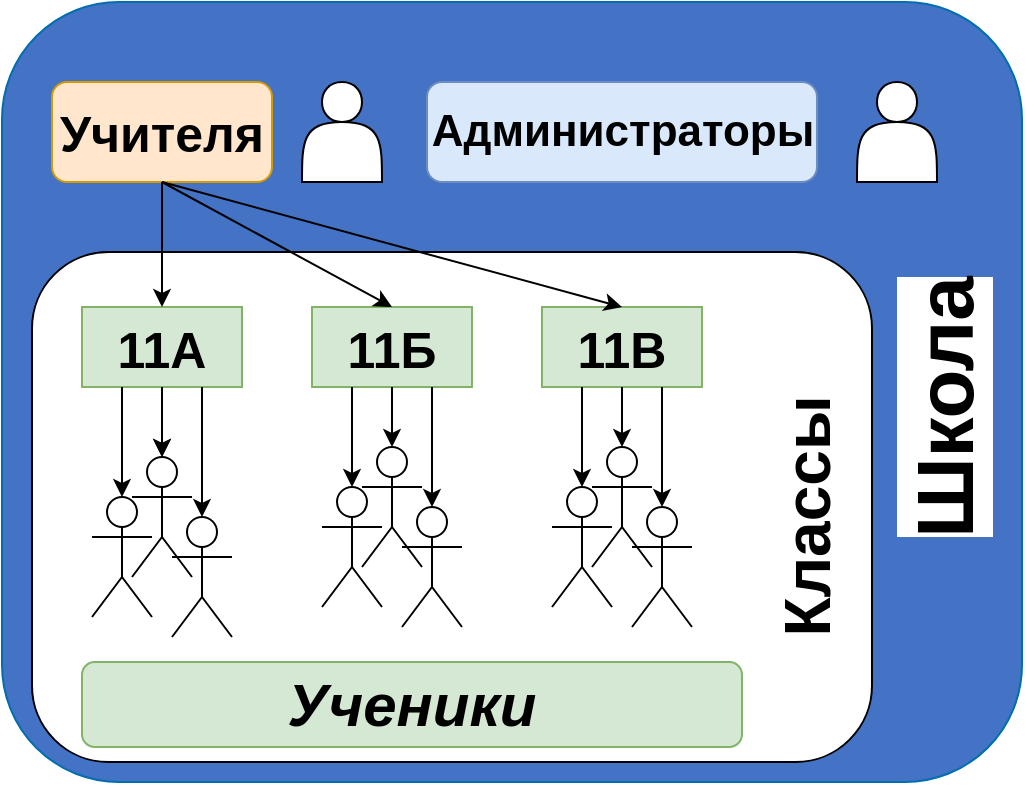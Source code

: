 <mxfile version="14.2.9" type="github"><diagram id="FDLjXlv5h3QX8EK8xV9L" name="Page-1"><mxGraphModel dx="639" dy="894" grid="1" gridSize="10" guides="1" tooltips="1" connect="1" arrows="1" fold="1" page="1" pageScale="1" pageWidth="850" pageHeight="1100" math="0" shadow="0"><root><mxCell id="0"/><mxCell id="1" parent="0"/><mxCell id="j8pelv2aQxMWSz_2NAh7-5" value="" style="rounded=1;whiteSpace=wrap;html=1;strokeColor=#006EAF;fontColor=#ffffff;fillColor=#4472c4;" parent="1" vertex="1"><mxGeometry x="460" y="180" width="510" height="390" as="geometry"/></mxCell><mxCell id="j8pelv2aQxMWSz_2NAh7-20" value="" style="rounded=1;whiteSpace=wrap;html=1;" parent="1" vertex="1"><mxGeometry x="475" y="305" width="420" height="255" as="geometry"/></mxCell><mxCell id="j8pelv2aQxMWSz_2NAh7-7" value="&lt;font style=&quot;font-size: 40px&quot;&gt;Школа&lt;/font&gt;" style="text;html=1;align=center;verticalAlign=middle;rounded=0;fontStyle=1;rotation=270;labelBorderColor=none;labelBackgroundColor=#ffffff;spacingTop=0;whiteSpace=wrap;" parent="1" vertex="1"><mxGeometry x="910" y="372.5" width="40" height="20" as="geometry"/></mxCell><mxCell id="j8pelv2aQxMWSz_2NAh7-8" value="&lt;font style=&quot;font-size: 25px&quot;&gt;11А&lt;/font&gt;" style="rounded=0;whiteSpace=wrap;html=1;fillColor=#d5e8d4;strokeColor=#82b366;fontStyle=1" parent="1" vertex="1"><mxGeometry x="500" y="332.5" width="80" height="40" as="geometry"/></mxCell><mxCell id="j8pelv2aQxMWSz_2NAh7-10" value="&lt;font style=&quot;font-size: 25px&quot;&gt;11Б&lt;/font&gt;" style="rounded=0;whiteSpace=wrap;html=1;fillColor=#d5e8d4;strokeColor=#82b366;fontStyle=1" parent="1" vertex="1"><mxGeometry x="615" y="332.5" width="80" height="40" as="geometry"/></mxCell><mxCell id="j8pelv2aQxMWSz_2NAh7-11" value="&lt;font style=&quot;font-size: 25px&quot;&gt;11В&lt;/font&gt;" style="rounded=0;whiteSpace=wrap;html=1;fillColor=#d5e8d4;strokeColor=#82b366;fontStyle=1" parent="1" vertex="1"><mxGeometry x="730" y="332.5" width="80" height="40" as="geometry"/></mxCell><mxCell id="j8pelv2aQxMWSz_2NAh7-19" value="" style="shape=actor;whiteSpace=wrap;html=1;" parent="1" vertex="1"><mxGeometry x="610" y="220" width="40" height="50" as="geometry"/></mxCell><mxCell id="j8pelv2aQxMWSz_2NAh7-21" value="&lt;font style=&quot;font-size: 32px&quot;&gt;Классы&lt;/font&gt;" style="text;html=1;strokeColor=none;fillColor=none;align=center;verticalAlign=middle;whiteSpace=wrap;rounded=0;fontStyle=1;rotation=-90;" parent="1" vertex="1"><mxGeometry x="797.5" y="427.5" width="130" height="20" as="geometry"/></mxCell><mxCell id="j8pelv2aQxMWSz_2NAh7-26" value="" style="shape=umlActor;verticalLabelPosition=bottom;verticalAlign=top;html=1;outlineConnect=0;" parent="1" vertex="1"><mxGeometry x="660" y="432.5" width="30" height="60" as="geometry"/></mxCell><mxCell id="j8pelv2aQxMWSz_2NAh7-27" value="" style="shape=umlActor;verticalLabelPosition=bottom;verticalAlign=top;html=1;outlineConnect=0;" parent="1" vertex="1"><mxGeometry x="620" y="422.5" width="30" height="60" as="geometry"/></mxCell><mxCell id="j8pelv2aQxMWSz_2NAh7-28" value="" style="shape=umlActor;verticalLabelPosition=bottom;verticalAlign=top;html=1;outlineConnect=0;" parent="1" vertex="1"><mxGeometry x="640" y="402.5" width="30" height="60" as="geometry"/></mxCell><mxCell id="j8pelv2aQxMWSz_2NAh7-29" value="" style="shape=umlActor;verticalLabelPosition=bottom;verticalAlign=top;html=1;outlineConnect=0;" parent="1" vertex="1"><mxGeometry x="775" y="432.5" width="30" height="60" as="geometry"/></mxCell><mxCell id="j8pelv2aQxMWSz_2NAh7-30" value="" style="shape=umlActor;verticalLabelPosition=bottom;verticalAlign=top;html=1;outlineConnect=0;" parent="1" vertex="1"><mxGeometry x="735" y="422.5" width="30" height="60" as="geometry"/></mxCell><mxCell id="j8pelv2aQxMWSz_2NAh7-31" value="" style="shape=umlActor;verticalLabelPosition=bottom;verticalAlign=top;html=1;outlineConnect=0;" parent="1" vertex="1"><mxGeometry x="755" y="402.5" width="30" height="60" as="geometry"/></mxCell><mxCell id="j8pelv2aQxMWSz_2NAh7-35" value="" style="shape=umlActor;verticalLabelPosition=bottom;verticalAlign=top;html=1;outlineConnect=0;" parent="1" vertex="1"><mxGeometry x="545" y="437.5" width="30" height="60" as="geometry"/></mxCell><mxCell id="j8pelv2aQxMWSz_2NAh7-36" value="" style="shape=umlActor;verticalLabelPosition=bottom;verticalAlign=top;html=1;outlineConnect=0;" parent="1" vertex="1"><mxGeometry x="505" y="427.5" width="30" height="60" as="geometry"/></mxCell><mxCell id="j8pelv2aQxMWSz_2NAh7-37" value="" style="shape=umlActor;verticalLabelPosition=bottom;verticalAlign=top;html=1;outlineConnect=0;" parent="1" vertex="1"><mxGeometry x="525" y="407.5" width="30" height="60" as="geometry"/></mxCell><mxCell id="j8pelv2aQxMWSz_2NAh7-38" value="" style="endArrow=classic;html=1;exitX=0.5;exitY=1;exitDx=0;exitDy=0;entryX=0.5;entryY=0;entryDx=0;entryDy=0;entryPerimeter=0;" parent="1" source="j8pelv2aQxMWSz_2NAh7-8" target="j8pelv2aQxMWSz_2NAh7-37" edge="1"><mxGeometry width="50" height="50" relative="1" as="geometry"><mxPoint x="685" y="362.5" as="sourcePoint"/><mxPoint x="735" y="312.5" as="targetPoint"/></mxGeometry></mxCell><mxCell id="j8pelv2aQxMWSz_2NAh7-39" value="" style="endArrow=classic;html=1;exitX=0.5;exitY=1;exitDx=0;exitDy=0;entryX=0.5;entryY=0;entryDx=0;entryDy=0;entryPerimeter=0;" parent="1" source="j8pelv2aQxMWSz_2NAh7-10" target="j8pelv2aQxMWSz_2NAh7-28" edge="1"><mxGeometry width="50" height="50" relative="1" as="geometry"><mxPoint x="640" y="362.5" as="sourcePoint"/><mxPoint x="690" y="312.5" as="targetPoint"/></mxGeometry></mxCell><mxCell id="j8pelv2aQxMWSz_2NAh7-40" value="" style="endArrow=classic;html=1;exitX=0.5;exitY=1;exitDx=0;exitDy=0;entryX=0.5;entryY=0;entryDx=0;entryDy=0;entryPerimeter=0;" parent="1" source="j8pelv2aQxMWSz_2NAh7-11" target="j8pelv2aQxMWSz_2NAh7-31" edge="1"><mxGeometry width="50" height="50" relative="1" as="geometry"><mxPoint x="640" y="362.5" as="sourcePoint"/><mxPoint x="690" y="312.5" as="targetPoint"/></mxGeometry></mxCell><mxCell id="j8pelv2aQxMWSz_2NAh7-43" value="" style="endArrow=classic;html=1;exitX=0.5;exitY=1;exitDx=0;exitDy=0;entryX=0.5;entryY=0;entryDx=0;entryDy=0;entryPerimeter=0;" parent="1" edge="1"><mxGeometry width="50" height="50" relative="1" as="geometry"><mxPoint x="540" y="372.5" as="sourcePoint"/><mxPoint x="540" y="407.5" as="targetPoint"/></mxGeometry></mxCell><mxCell id="j8pelv2aQxMWSz_2NAh7-44" value="" style="endArrow=classic;html=1;exitX=0.25;exitY=1;exitDx=0;exitDy=0;entryX=0.5;entryY=0;entryDx=0;entryDy=0;entryPerimeter=0;" parent="1" source="j8pelv2aQxMWSz_2NAh7-8" edge="1"><mxGeometry width="50" height="50" relative="1" as="geometry"><mxPoint x="540" y="372.5" as="sourcePoint"/><mxPoint x="520" y="427.5" as="targetPoint"/></mxGeometry></mxCell><mxCell id="j8pelv2aQxMWSz_2NAh7-45" value="" style="endArrow=classic;html=1;exitX=0.75;exitY=1;exitDx=0;exitDy=0;entryX=0.5;entryY=0;entryDx=0;entryDy=0;entryPerimeter=0;" parent="1" source="j8pelv2aQxMWSz_2NAh7-8" edge="1"><mxGeometry width="50" height="50" relative="1" as="geometry"><mxPoint x="540" y="372.5" as="sourcePoint"/><mxPoint x="560" y="437.5" as="targetPoint"/></mxGeometry></mxCell><mxCell id="j8pelv2aQxMWSz_2NAh7-46" value="" style="endArrow=classic;html=1;exitX=0.25;exitY=1;exitDx=0;exitDy=0;entryX=0.5;entryY=0;entryDx=0;entryDy=0;entryPerimeter=0;" parent="1" source="j8pelv2aQxMWSz_2NAh7-10" target="j8pelv2aQxMWSz_2NAh7-27" edge="1"><mxGeometry width="50" height="50" relative="1" as="geometry"><mxPoint x="655" y="372.5" as="sourcePoint"/><mxPoint x="655" y="402.5" as="targetPoint"/></mxGeometry></mxCell><mxCell id="j8pelv2aQxMWSz_2NAh7-47" value="" style="endArrow=classic;html=1;entryX=0.5;entryY=0;entryDx=0;entryDy=0;entryPerimeter=0;exitX=0.75;exitY=1;exitDx=0;exitDy=0;" parent="1" source="j8pelv2aQxMWSz_2NAh7-10" target="j8pelv2aQxMWSz_2NAh7-26" edge="1"><mxGeometry width="50" height="50" relative="1" as="geometry"><mxPoint x="670" y="372.5" as="sourcePoint"/><mxPoint x="635" y="422.5" as="targetPoint"/></mxGeometry></mxCell><mxCell id="j8pelv2aQxMWSz_2NAh7-48" value="" style="endArrow=classic;html=1;exitX=0.25;exitY=1;exitDx=0;exitDy=0;entryX=0.5;entryY=0;entryDx=0;entryDy=0;entryPerimeter=0;" parent="1" source="j8pelv2aQxMWSz_2NAh7-11" target="j8pelv2aQxMWSz_2NAh7-30" edge="1"><mxGeometry width="50" height="50" relative="1" as="geometry"><mxPoint x="770" y="372.5" as="sourcePoint"/><mxPoint x="770" y="402.5" as="targetPoint"/></mxGeometry></mxCell><mxCell id="j8pelv2aQxMWSz_2NAh7-49" value="" style="endArrow=classic;html=1;exitX=0.75;exitY=1;exitDx=0;exitDy=0;entryX=0.5;entryY=0;entryDx=0;entryDy=0;entryPerimeter=0;" parent="1" source="j8pelv2aQxMWSz_2NAh7-11" target="j8pelv2aQxMWSz_2NAh7-29" edge="1"><mxGeometry width="50" height="50" relative="1" as="geometry"><mxPoint x="770" y="372.5" as="sourcePoint"/><mxPoint x="770" y="402.5" as="targetPoint"/></mxGeometry></mxCell><mxCell id="j8pelv2aQxMWSz_2NAh7-50" value="&lt;b&gt;&lt;font style=&quot;font-size: 25px&quot;&gt;Учителя&lt;/font&gt;&lt;/b&gt;" style="rounded=1;whiteSpace=wrap;html=1;fillColor=#ffe6cc;strokeColor=#d79b00;" parent="1" vertex="1"><mxGeometry x="485" y="220" width="110" height="50" as="geometry"/></mxCell><mxCell id="j8pelv2aQxMWSz_2NAh7-51" value="" style="endArrow=classic;html=1;exitX=0.5;exitY=1;exitDx=0;exitDy=0;entryX=0.5;entryY=0;entryDx=0;entryDy=0;" parent="1" source="j8pelv2aQxMWSz_2NAh7-50" target="j8pelv2aQxMWSz_2NAh7-8" edge="1"><mxGeometry width="50" height="50" relative="1" as="geometry"><mxPoint x="610" y="440" as="sourcePoint"/><mxPoint x="520" y="360" as="targetPoint"/></mxGeometry></mxCell><mxCell id="j8pelv2aQxMWSz_2NAh7-52" value="" style="endArrow=classic;html=1;exitX=0.5;exitY=1;exitDx=0;exitDy=0;entryX=0.5;entryY=0;entryDx=0;entryDy=0;" parent="1" source="j8pelv2aQxMWSz_2NAh7-50" target="j8pelv2aQxMWSz_2NAh7-10" edge="1"><mxGeometry width="50" height="50" relative="1" as="geometry"><mxPoint x="610" y="440" as="sourcePoint"/><mxPoint x="635" y="360" as="targetPoint"/></mxGeometry></mxCell><mxCell id="j8pelv2aQxMWSz_2NAh7-53" value="" style="endArrow=classic;html=1;exitX=0.5;exitY=1;exitDx=0;exitDy=0;entryX=0.5;entryY=0;entryDx=0;entryDy=0;" parent="1" source="j8pelv2aQxMWSz_2NAh7-50" target="j8pelv2aQxMWSz_2NAh7-11" edge="1"><mxGeometry width="50" height="50" relative="1" as="geometry"><mxPoint x="610" y="440" as="sourcePoint"/><mxPoint x="750" y="360" as="targetPoint"/></mxGeometry></mxCell><mxCell id="j8pelv2aQxMWSz_2NAh7-62" value="&lt;font style=&quot;font-size: 22px&quot;&gt;Администраторы&lt;/font&gt;" style="rounded=1;whiteSpace=wrap;html=1;fillColor=#dae8fc;strokeColor=#6c8ebf;fontStyle=1" parent="1" vertex="1"><mxGeometry x="672.5" y="220" width="195" height="50" as="geometry"/></mxCell><mxCell id="j8pelv2aQxMWSz_2NAh7-63" value="" style="shape=actor;whiteSpace=wrap;html=1;" parent="1" vertex="1"><mxGeometry x="887.5" y="220" width="40" height="50" as="geometry"/></mxCell><mxCell id="j8pelv2aQxMWSz_2NAh7-67" value="&lt;i&gt;&lt;font style=&quot;font-size: 30px&quot;&gt;Ученики&lt;/font&gt;&lt;/i&gt;" style="rounded=1;whiteSpace=wrap;html=1;strokeColor=#82b366;fillColor=#d5e8d4;fontStyle=1" parent="1" vertex="1"><mxGeometry x="500" y="510" width="330" height="42.5" as="geometry"/></mxCell></root></mxGraphModel></diagram></mxfile>